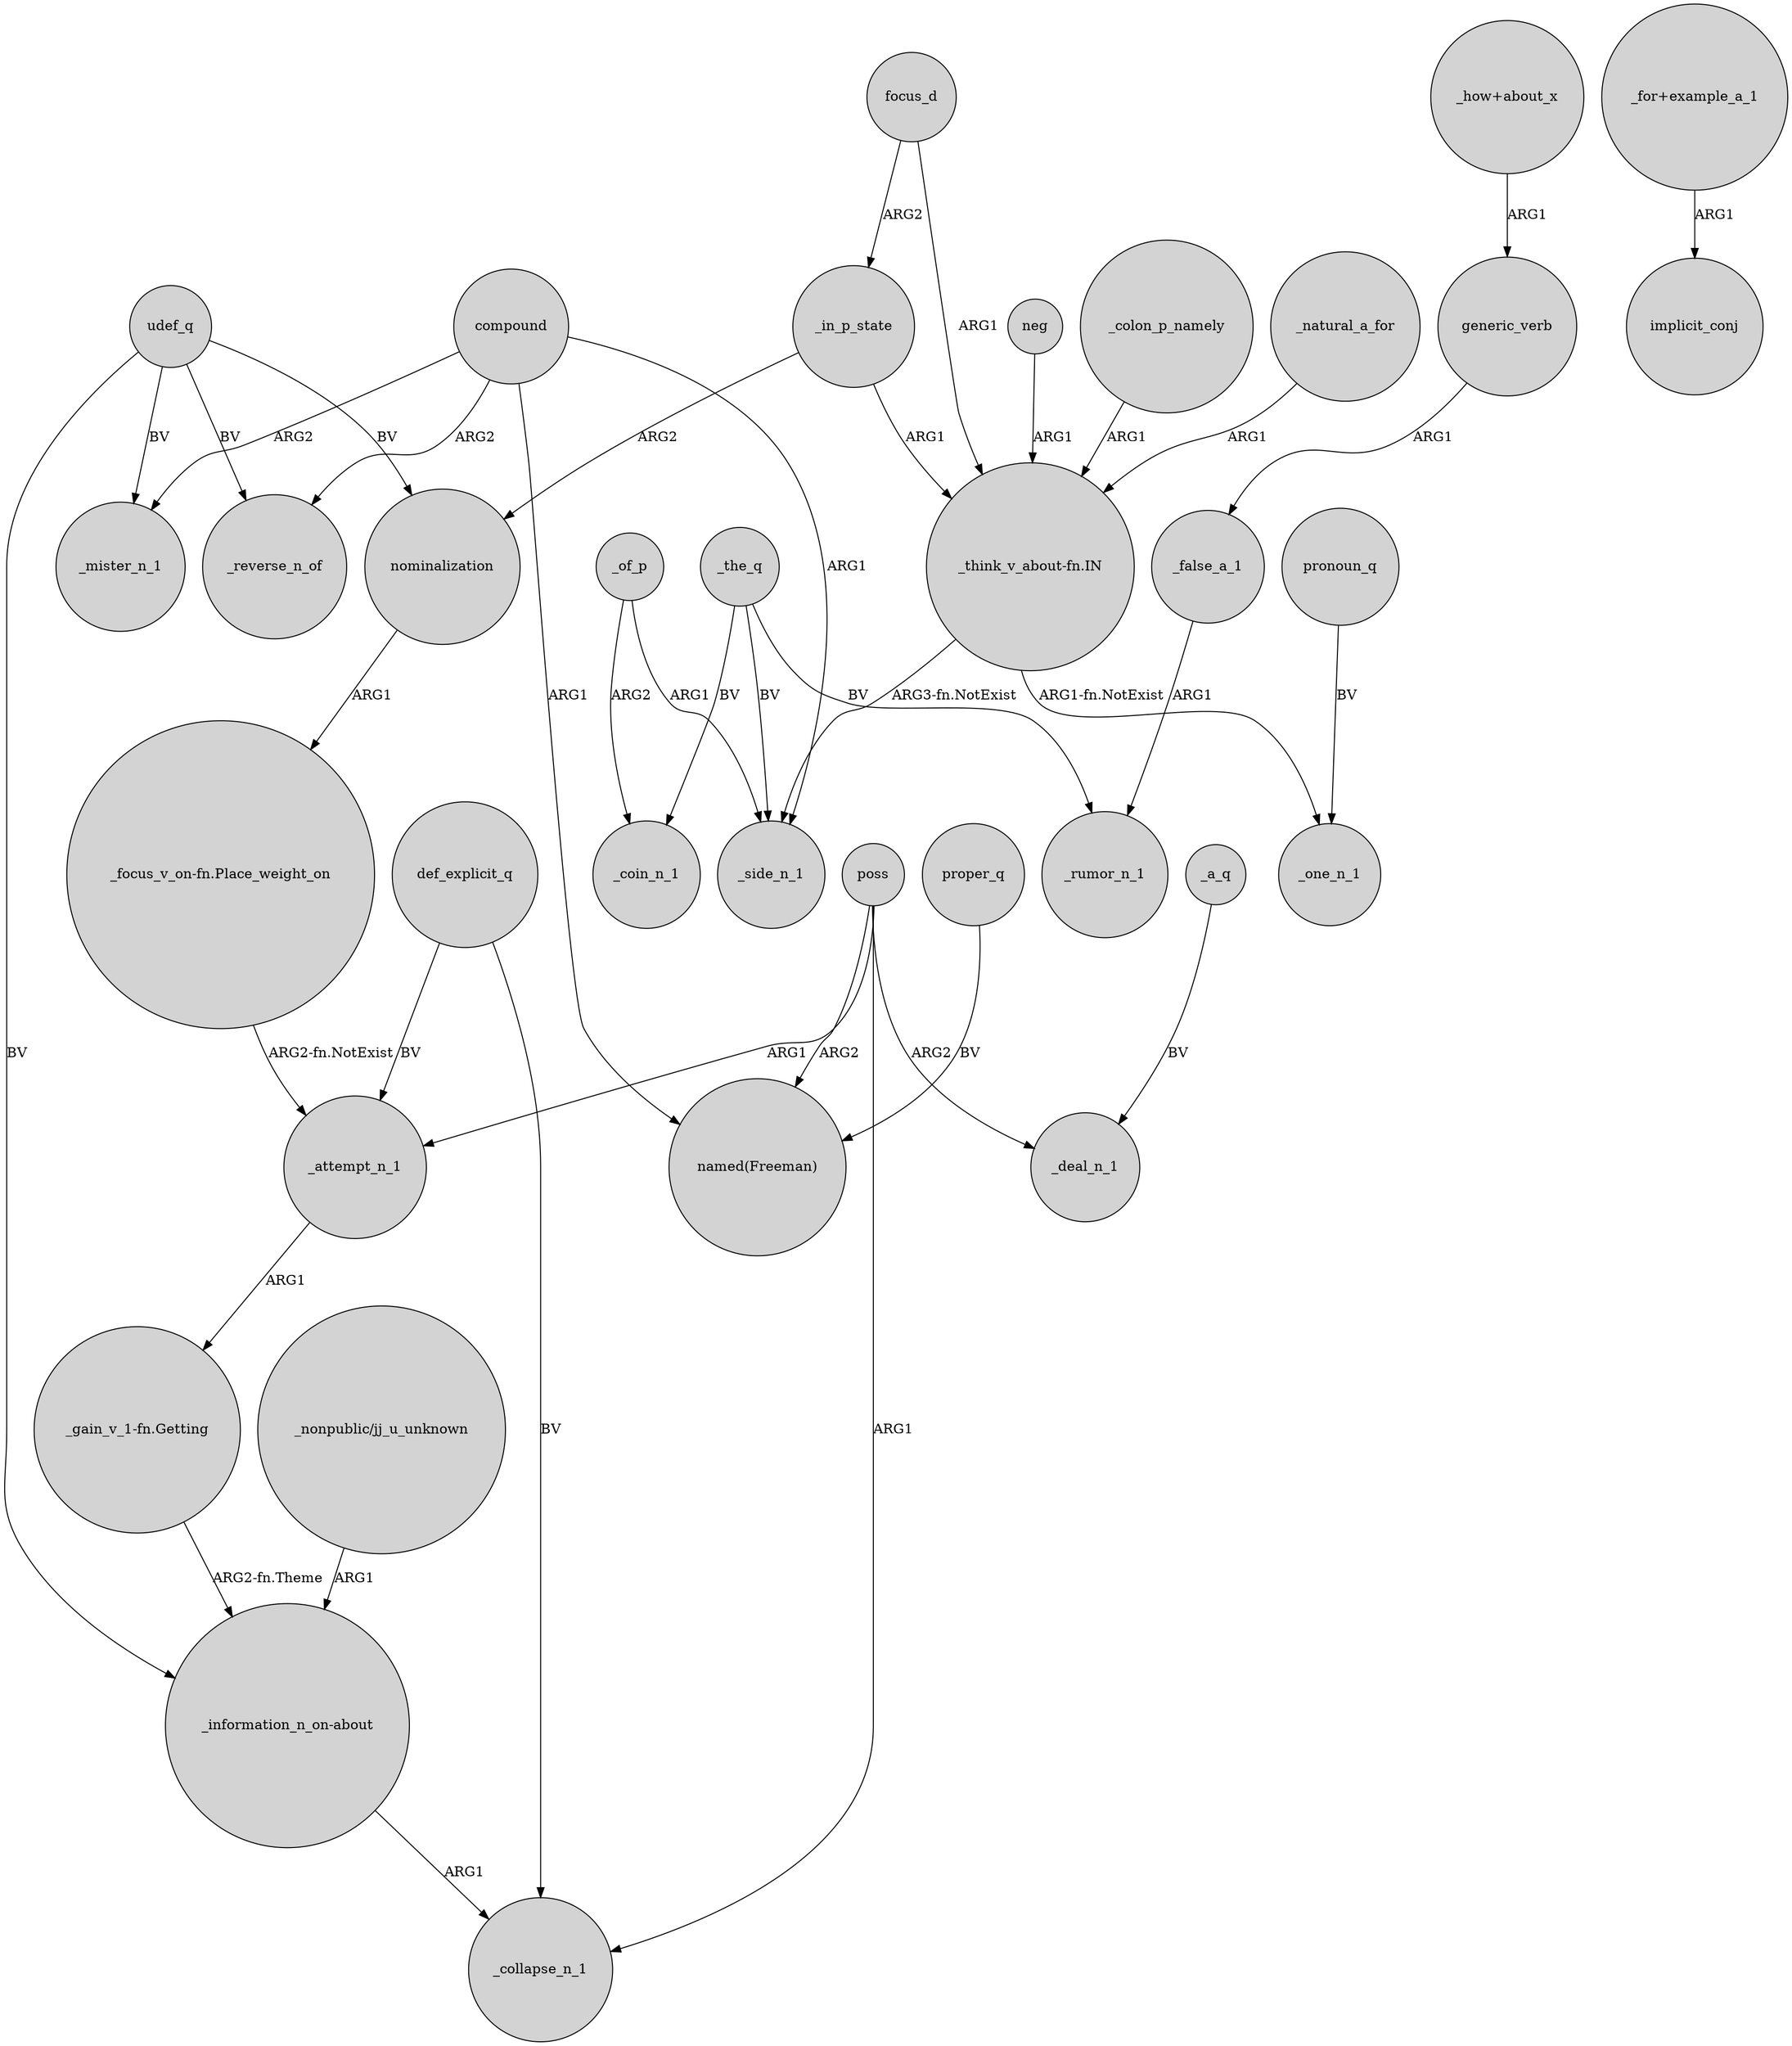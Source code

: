 digraph {
	node [shape=circle style=filled]
	def_explicit_q -> _collapse_n_1 [label=BV]
	_the_q -> _coin_n_1 [label=BV]
	_of_p -> _coin_n_1 [label=ARG2]
	focus_d -> "_think_v_about-fn.IN" [label=ARG1]
	_the_q -> _side_n_1 [label=BV]
	_false_a_1 -> _rumor_n_1 [label=ARG1]
	compound -> _mister_n_1 [label=ARG2]
	generic_verb -> _false_a_1 [label=ARG1]
	focus_d -> _in_p_state [label=ARG2]
	"_for+example_a_1" -> implicit_conj [label=ARG1]
	_a_q -> _deal_n_1 [label=BV]
	udef_q -> _mister_n_1 [label=BV]
	_colon_p_namely -> "_think_v_about-fn.IN" [label=ARG1]
	_attempt_n_1 -> "_gain_v_1-fn.Getting" [label=ARG1]
	proper_q -> "named(Freeman)" [label=BV]
	poss -> _attempt_n_1 [label=ARG1]
	compound -> _reverse_n_of [label=ARG2]
	udef_q -> "_information_n_on-about" [label=BV]
	"_think_v_about-fn.IN" -> _side_n_1 [label="ARG3-fn.NotExist"]
	_natural_a_for -> "_think_v_about-fn.IN" [label=ARG1]
	"_nonpublic/jj_u_unknown" -> "_information_n_on-about" [label=ARG1]
	compound -> "named(Freeman)" [label=ARG1]
	_in_p_state -> "_think_v_about-fn.IN" [label=ARG1]
	"_focus_v_on-fn.Place_weight_on" -> _attempt_n_1 [label="ARG2-fn.NotExist"]
	"_information_n_on-about" -> _collapse_n_1 [label=ARG1]
	udef_q -> _reverse_n_of [label=BV]
	"_gain_v_1-fn.Getting" -> "_information_n_on-about" [label="ARG2-fn.Theme"]
	neg -> "_think_v_about-fn.IN" [label=ARG1]
	poss -> _deal_n_1 [label=ARG2]
	poss -> _collapse_n_1 [label=ARG1]
	_in_p_state -> nominalization [label=ARG2]
	udef_q -> nominalization [label=BV]
	pronoun_q -> _one_n_1 [label=BV]
	_of_p -> _side_n_1 [label=ARG1]
	_the_q -> _rumor_n_1 [label=BV]
	def_explicit_q -> _attempt_n_1 [label=BV]
	nominalization -> "_focus_v_on-fn.Place_weight_on" [label=ARG1]
	"_think_v_about-fn.IN" -> _one_n_1 [label="ARG1-fn.NotExist"]
	compound -> _side_n_1 [label=ARG1]
	poss -> "named(Freeman)" [label=ARG2]
	"_how+about_x" -> generic_verb [label=ARG1]
}

